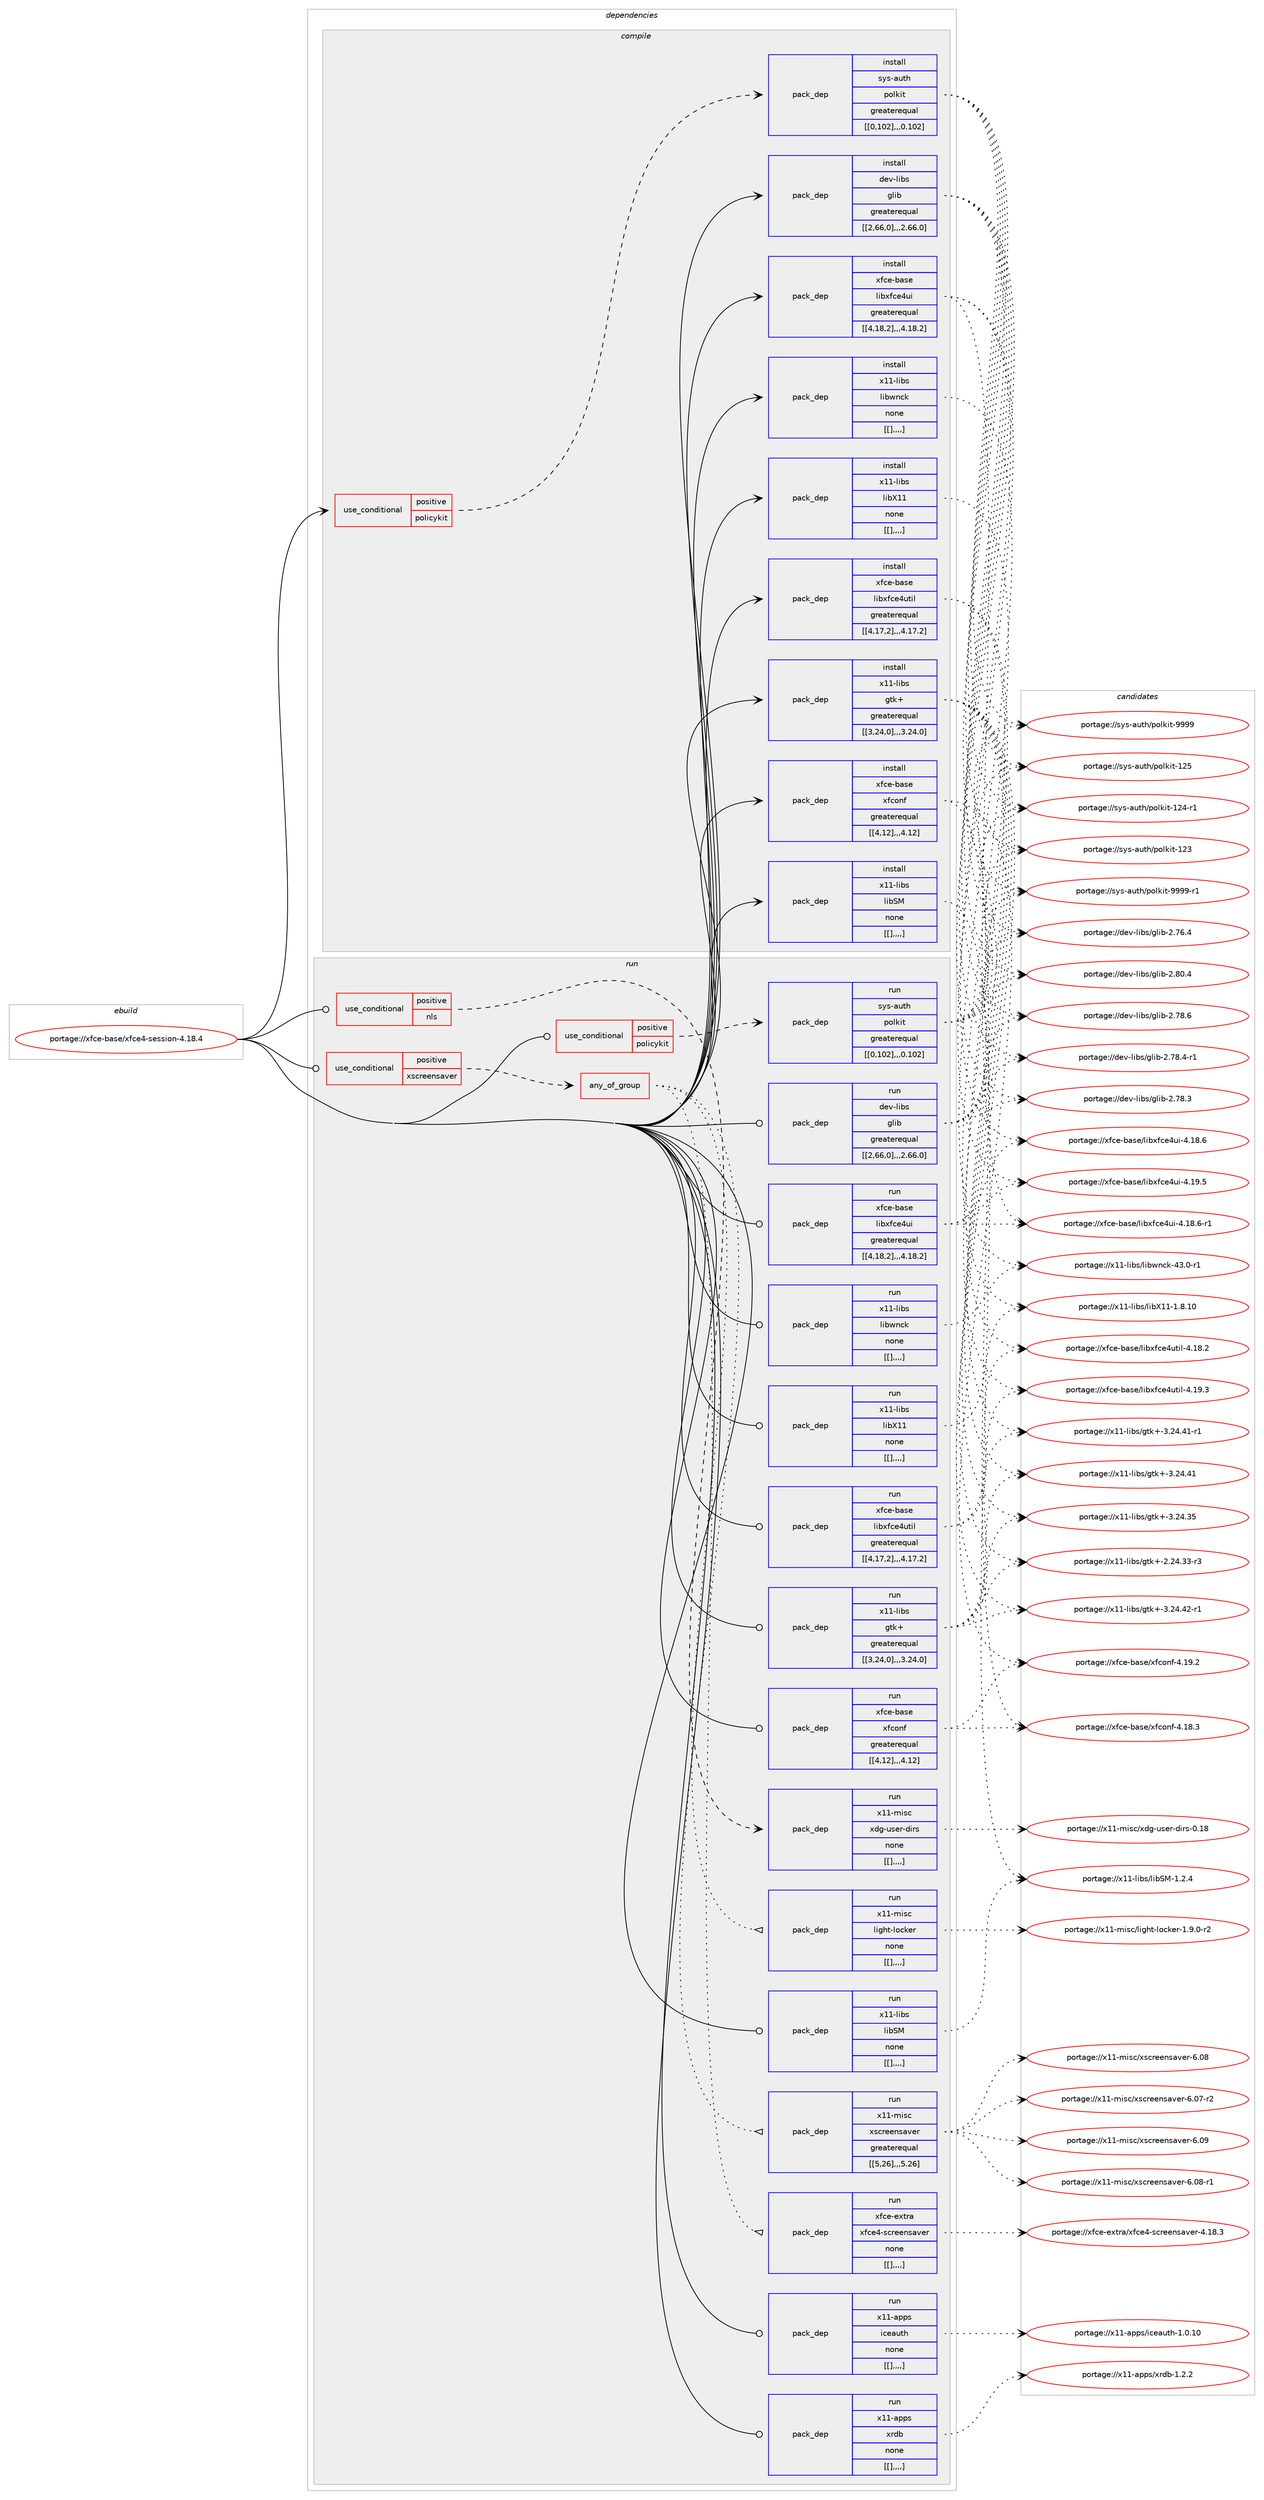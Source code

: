 digraph prolog {

# *************
# Graph options
# *************

newrank=true;
concentrate=true;
compound=true;
graph [rankdir=LR,fontname=Helvetica,fontsize=10,ranksep=1.5];#, ranksep=2.5, nodesep=0.2];
edge  [arrowhead=vee];
node  [fontname=Helvetica,fontsize=10];

# **********
# The ebuild
# **********

subgraph cluster_leftcol {
color=gray;
label=<<i>ebuild</i>>;
id [label="portage://xfce-base/xfce4-session-4.18.4", color=red, width=4, href="../xfce-base/xfce4-session-4.18.4.svg"];
}

# ****************
# The dependencies
# ****************

subgraph cluster_midcol {
color=gray;
label=<<i>dependencies</i>>;
subgraph cluster_compile {
fillcolor="#eeeeee";
style=filled;
label=<<i>compile</i>>;
subgraph cond11552 {
dependency34096 [label=<<TABLE BORDER="0" CELLBORDER="1" CELLSPACING="0" CELLPADDING="4"><TR><TD ROWSPAN="3" CELLPADDING="10">use_conditional</TD></TR><TR><TD>positive</TD></TR><TR><TD>policykit</TD></TR></TABLE>>, shape=none, color=red];
subgraph pack22304 {
dependency34097 [label=<<TABLE BORDER="0" CELLBORDER="1" CELLSPACING="0" CELLPADDING="4" WIDTH="220"><TR><TD ROWSPAN="6" CELLPADDING="30">pack_dep</TD></TR><TR><TD WIDTH="110">install</TD></TR><TR><TD>sys-auth</TD></TR><TR><TD>polkit</TD></TR><TR><TD>greaterequal</TD></TR><TR><TD>[[0,102],,,0.102]</TD></TR></TABLE>>, shape=none, color=blue];
}
dependency34096:e -> dependency34097:w [weight=20,style="dashed",arrowhead="vee"];
}
id:e -> dependency34096:w [weight=20,style="solid",arrowhead="vee"];
subgraph pack22305 {
dependency34098 [label=<<TABLE BORDER="0" CELLBORDER="1" CELLSPACING="0" CELLPADDING="4" WIDTH="220"><TR><TD ROWSPAN="6" CELLPADDING="30">pack_dep</TD></TR><TR><TD WIDTH="110">install</TD></TR><TR><TD>dev-libs</TD></TR><TR><TD>glib</TD></TR><TR><TD>greaterequal</TD></TR><TR><TD>[[2,66,0],,,2.66.0]</TD></TR></TABLE>>, shape=none, color=blue];
}
id:e -> dependency34098:w [weight=20,style="solid",arrowhead="vee"];
subgraph pack22306 {
dependency34099 [label=<<TABLE BORDER="0" CELLBORDER="1" CELLSPACING="0" CELLPADDING="4" WIDTH="220"><TR><TD ROWSPAN="6" CELLPADDING="30">pack_dep</TD></TR><TR><TD WIDTH="110">install</TD></TR><TR><TD>x11-libs</TD></TR><TR><TD>gtk+</TD></TR><TR><TD>greaterequal</TD></TR><TR><TD>[[3,24,0],,,3.24.0]</TD></TR></TABLE>>, shape=none, color=blue];
}
id:e -> dependency34099:w [weight=20,style="solid",arrowhead="vee"];
subgraph pack22307 {
dependency34100 [label=<<TABLE BORDER="0" CELLBORDER="1" CELLSPACING="0" CELLPADDING="4" WIDTH="220"><TR><TD ROWSPAN="6" CELLPADDING="30">pack_dep</TD></TR><TR><TD WIDTH="110">install</TD></TR><TR><TD>x11-libs</TD></TR><TR><TD>libSM</TD></TR><TR><TD>none</TD></TR><TR><TD>[[],,,,]</TD></TR></TABLE>>, shape=none, color=blue];
}
id:e -> dependency34100:w [weight=20,style="solid",arrowhead="vee"];
subgraph pack22308 {
dependency34101 [label=<<TABLE BORDER="0" CELLBORDER="1" CELLSPACING="0" CELLPADDING="4" WIDTH="220"><TR><TD ROWSPAN="6" CELLPADDING="30">pack_dep</TD></TR><TR><TD WIDTH="110">install</TD></TR><TR><TD>x11-libs</TD></TR><TR><TD>libX11</TD></TR><TR><TD>none</TD></TR><TR><TD>[[],,,,]</TD></TR></TABLE>>, shape=none, color=blue];
}
id:e -> dependency34101:w [weight=20,style="solid",arrowhead="vee"];
subgraph pack22309 {
dependency34102 [label=<<TABLE BORDER="0" CELLBORDER="1" CELLSPACING="0" CELLPADDING="4" WIDTH="220"><TR><TD ROWSPAN="6" CELLPADDING="30">pack_dep</TD></TR><TR><TD WIDTH="110">install</TD></TR><TR><TD>x11-libs</TD></TR><TR><TD>libwnck</TD></TR><TR><TD>none</TD></TR><TR><TD>[[],,,,]</TD></TR></TABLE>>, shape=none, color=blue];
}
id:e -> dependency34102:w [weight=20,style="solid",arrowhead="vee"];
subgraph pack22310 {
dependency34103 [label=<<TABLE BORDER="0" CELLBORDER="1" CELLSPACING="0" CELLPADDING="4" WIDTH="220"><TR><TD ROWSPAN="6" CELLPADDING="30">pack_dep</TD></TR><TR><TD WIDTH="110">install</TD></TR><TR><TD>xfce-base</TD></TR><TR><TD>libxfce4ui</TD></TR><TR><TD>greaterequal</TD></TR><TR><TD>[[4,18,2],,,4.18.2]</TD></TR></TABLE>>, shape=none, color=blue];
}
id:e -> dependency34103:w [weight=20,style="solid",arrowhead="vee"];
subgraph pack22311 {
dependency34104 [label=<<TABLE BORDER="0" CELLBORDER="1" CELLSPACING="0" CELLPADDING="4" WIDTH="220"><TR><TD ROWSPAN="6" CELLPADDING="30">pack_dep</TD></TR><TR><TD WIDTH="110">install</TD></TR><TR><TD>xfce-base</TD></TR><TR><TD>libxfce4util</TD></TR><TR><TD>greaterequal</TD></TR><TR><TD>[[4,17,2],,,4.17.2]</TD></TR></TABLE>>, shape=none, color=blue];
}
id:e -> dependency34104:w [weight=20,style="solid",arrowhead="vee"];
subgraph pack22312 {
dependency34105 [label=<<TABLE BORDER="0" CELLBORDER="1" CELLSPACING="0" CELLPADDING="4" WIDTH="220"><TR><TD ROWSPAN="6" CELLPADDING="30">pack_dep</TD></TR><TR><TD WIDTH="110">install</TD></TR><TR><TD>xfce-base</TD></TR><TR><TD>xfconf</TD></TR><TR><TD>greaterequal</TD></TR><TR><TD>[[4,12],,,4.12]</TD></TR></TABLE>>, shape=none, color=blue];
}
id:e -> dependency34105:w [weight=20,style="solid",arrowhead="vee"];
}
subgraph cluster_compileandrun {
fillcolor="#eeeeee";
style=filled;
label=<<i>compile and run</i>>;
}
subgraph cluster_run {
fillcolor="#eeeeee";
style=filled;
label=<<i>run</i>>;
subgraph cond11553 {
dependency34106 [label=<<TABLE BORDER="0" CELLBORDER="1" CELLSPACING="0" CELLPADDING="4"><TR><TD ROWSPAN="3" CELLPADDING="10">use_conditional</TD></TR><TR><TD>positive</TD></TR><TR><TD>nls</TD></TR></TABLE>>, shape=none, color=red];
subgraph pack22313 {
dependency34107 [label=<<TABLE BORDER="0" CELLBORDER="1" CELLSPACING="0" CELLPADDING="4" WIDTH="220"><TR><TD ROWSPAN="6" CELLPADDING="30">pack_dep</TD></TR><TR><TD WIDTH="110">run</TD></TR><TR><TD>x11-misc</TD></TR><TR><TD>xdg-user-dirs</TD></TR><TR><TD>none</TD></TR><TR><TD>[[],,,,]</TD></TR></TABLE>>, shape=none, color=blue];
}
dependency34106:e -> dependency34107:w [weight=20,style="dashed",arrowhead="vee"];
}
id:e -> dependency34106:w [weight=20,style="solid",arrowhead="odot"];
subgraph cond11554 {
dependency34108 [label=<<TABLE BORDER="0" CELLBORDER="1" CELLSPACING="0" CELLPADDING="4"><TR><TD ROWSPAN="3" CELLPADDING="10">use_conditional</TD></TR><TR><TD>positive</TD></TR><TR><TD>policykit</TD></TR></TABLE>>, shape=none, color=red];
subgraph pack22314 {
dependency34109 [label=<<TABLE BORDER="0" CELLBORDER="1" CELLSPACING="0" CELLPADDING="4" WIDTH="220"><TR><TD ROWSPAN="6" CELLPADDING="30">pack_dep</TD></TR><TR><TD WIDTH="110">run</TD></TR><TR><TD>sys-auth</TD></TR><TR><TD>polkit</TD></TR><TR><TD>greaterequal</TD></TR><TR><TD>[[0,102],,,0.102]</TD></TR></TABLE>>, shape=none, color=blue];
}
dependency34108:e -> dependency34109:w [weight=20,style="dashed",arrowhead="vee"];
}
id:e -> dependency34108:w [weight=20,style="solid",arrowhead="odot"];
subgraph cond11555 {
dependency34110 [label=<<TABLE BORDER="0" CELLBORDER="1" CELLSPACING="0" CELLPADDING="4"><TR><TD ROWSPAN="3" CELLPADDING="10">use_conditional</TD></TR><TR><TD>positive</TD></TR><TR><TD>xscreensaver</TD></TR></TABLE>>, shape=none, color=red];
subgraph any230 {
dependency34111 [label=<<TABLE BORDER="0" CELLBORDER="1" CELLSPACING="0" CELLPADDING="4"><TR><TD CELLPADDING="10">any_of_group</TD></TR></TABLE>>, shape=none, color=red];subgraph pack22315 {
dependency34112 [label=<<TABLE BORDER="0" CELLBORDER="1" CELLSPACING="0" CELLPADDING="4" WIDTH="220"><TR><TD ROWSPAN="6" CELLPADDING="30">pack_dep</TD></TR><TR><TD WIDTH="110">run</TD></TR><TR><TD>xfce-extra</TD></TR><TR><TD>xfce4-screensaver</TD></TR><TR><TD>none</TD></TR><TR><TD>[[],,,,]</TD></TR></TABLE>>, shape=none, color=blue];
}
dependency34111:e -> dependency34112:w [weight=20,style="dotted",arrowhead="oinv"];
subgraph pack22316 {
dependency34113 [label=<<TABLE BORDER="0" CELLBORDER="1" CELLSPACING="0" CELLPADDING="4" WIDTH="220"><TR><TD ROWSPAN="6" CELLPADDING="30">pack_dep</TD></TR><TR><TD WIDTH="110">run</TD></TR><TR><TD>x11-misc</TD></TR><TR><TD>xscreensaver</TD></TR><TR><TD>greaterequal</TD></TR><TR><TD>[[5,26],,,5.26]</TD></TR></TABLE>>, shape=none, color=blue];
}
dependency34111:e -> dependency34113:w [weight=20,style="dotted",arrowhead="oinv"];
subgraph pack22317 {
dependency34114 [label=<<TABLE BORDER="0" CELLBORDER="1" CELLSPACING="0" CELLPADDING="4" WIDTH="220"><TR><TD ROWSPAN="6" CELLPADDING="30">pack_dep</TD></TR><TR><TD WIDTH="110">run</TD></TR><TR><TD>x11-misc</TD></TR><TR><TD>light-locker</TD></TR><TR><TD>none</TD></TR><TR><TD>[[],,,,]</TD></TR></TABLE>>, shape=none, color=blue];
}
dependency34111:e -> dependency34114:w [weight=20,style="dotted",arrowhead="oinv"];
}
dependency34110:e -> dependency34111:w [weight=20,style="dashed",arrowhead="vee"];
}
id:e -> dependency34110:w [weight=20,style="solid",arrowhead="odot"];
subgraph pack22318 {
dependency34115 [label=<<TABLE BORDER="0" CELLBORDER="1" CELLSPACING="0" CELLPADDING="4" WIDTH="220"><TR><TD ROWSPAN="6" CELLPADDING="30">pack_dep</TD></TR><TR><TD WIDTH="110">run</TD></TR><TR><TD>dev-libs</TD></TR><TR><TD>glib</TD></TR><TR><TD>greaterequal</TD></TR><TR><TD>[[2,66,0],,,2.66.0]</TD></TR></TABLE>>, shape=none, color=blue];
}
id:e -> dependency34115:w [weight=20,style="solid",arrowhead="odot"];
subgraph pack22319 {
dependency34116 [label=<<TABLE BORDER="0" CELLBORDER="1" CELLSPACING="0" CELLPADDING="4" WIDTH="220"><TR><TD ROWSPAN="6" CELLPADDING="30">pack_dep</TD></TR><TR><TD WIDTH="110">run</TD></TR><TR><TD>x11-apps</TD></TR><TR><TD>iceauth</TD></TR><TR><TD>none</TD></TR><TR><TD>[[],,,,]</TD></TR></TABLE>>, shape=none, color=blue];
}
id:e -> dependency34116:w [weight=20,style="solid",arrowhead="odot"];
subgraph pack22320 {
dependency34117 [label=<<TABLE BORDER="0" CELLBORDER="1" CELLSPACING="0" CELLPADDING="4" WIDTH="220"><TR><TD ROWSPAN="6" CELLPADDING="30">pack_dep</TD></TR><TR><TD WIDTH="110">run</TD></TR><TR><TD>x11-apps</TD></TR><TR><TD>xrdb</TD></TR><TR><TD>none</TD></TR><TR><TD>[[],,,,]</TD></TR></TABLE>>, shape=none, color=blue];
}
id:e -> dependency34117:w [weight=20,style="solid",arrowhead="odot"];
subgraph pack22321 {
dependency34118 [label=<<TABLE BORDER="0" CELLBORDER="1" CELLSPACING="0" CELLPADDING="4" WIDTH="220"><TR><TD ROWSPAN="6" CELLPADDING="30">pack_dep</TD></TR><TR><TD WIDTH="110">run</TD></TR><TR><TD>x11-libs</TD></TR><TR><TD>gtk+</TD></TR><TR><TD>greaterequal</TD></TR><TR><TD>[[3,24,0],,,3.24.0]</TD></TR></TABLE>>, shape=none, color=blue];
}
id:e -> dependency34118:w [weight=20,style="solid",arrowhead="odot"];
subgraph pack22322 {
dependency34119 [label=<<TABLE BORDER="0" CELLBORDER="1" CELLSPACING="0" CELLPADDING="4" WIDTH="220"><TR><TD ROWSPAN="6" CELLPADDING="30">pack_dep</TD></TR><TR><TD WIDTH="110">run</TD></TR><TR><TD>x11-libs</TD></TR><TR><TD>libSM</TD></TR><TR><TD>none</TD></TR><TR><TD>[[],,,,]</TD></TR></TABLE>>, shape=none, color=blue];
}
id:e -> dependency34119:w [weight=20,style="solid",arrowhead="odot"];
subgraph pack22323 {
dependency34120 [label=<<TABLE BORDER="0" CELLBORDER="1" CELLSPACING="0" CELLPADDING="4" WIDTH="220"><TR><TD ROWSPAN="6" CELLPADDING="30">pack_dep</TD></TR><TR><TD WIDTH="110">run</TD></TR><TR><TD>x11-libs</TD></TR><TR><TD>libX11</TD></TR><TR><TD>none</TD></TR><TR><TD>[[],,,,]</TD></TR></TABLE>>, shape=none, color=blue];
}
id:e -> dependency34120:w [weight=20,style="solid",arrowhead="odot"];
subgraph pack22324 {
dependency34121 [label=<<TABLE BORDER="0" CELLBORDER="1" CELLSPACING="0" CELLPADDING="4" WIDTH="220"><TR><TD ROWSPAN="6" CELLPADDING="30">pack_dep</TD></TR><TR><TD WIDTH="110">run</TD></TR><TR><TD>x11-libs</TD></TR><TR><TD>libwnck</TD></TR><TR><TD>none</TD></TR><TR><TD>[[],,,,]</TD></TR></TABLE>>, shape=none, color=blue];
}
id:e -> dependency34121:w [weight=20,style="solid",arrowhead="odot"];
subgraph pack22325 {
dependency34122 [label=<<TABLE BORDER="0" CELLBORDER="1" CELLSPACING="0" CELLPADDING="4" WIDTH="220"><TR><TD ROWSPAN="6" CELLPADDING="30">pack_dep</TD></TR><TR><TD WIDTH="110">run</TD></TR><TR><TD>xfce-base</TD></TR><TR><TD>libxfce4ui</TD></TR><TR><TD>greaterequal</TD></TR><TR><TD>[[4,18,2],,,4.18.2]</TD></TR></TABLE>>, shape=none, color=blue];
}
id:e -> dependency34122:w [weight=20,style="solid",arrowhead="odot"];
subgraph pack22326 {
dependency34123 [label=<<TABLE BORDER="0" CELLBORDER="1" CELLSPACING="0" CELLPADDING="4" WIDTH="220"><TR><TD ROWSPAN="6" CELLPADDING="30">pack_dep</TD></TR><TR><TD WIDTH="110">run</TD></TR><TR><TD>xfce-base</TD></TR><TR><TD>libxfce4util</TD></TR><TR><TD>greaterequal</TD></TR><TR><TD>[[4,17,2],,,4.17.2]</TD></TR></TABLE>>, shape=none, color=blue];
}
id:e -> dependency34123:w [weight=20,style="solid",arrowhead="odot"];
subgraph pack22327 {
dependency34124 [label=<<TABLE BORDER="0" CELLBORDER="1" CELLSPACING="0" CELLPADDING="4" WIDTH="220"><TR><TD ROWSPAN="6" CELLPADDING="30">pack_dep</TD></TR><TR><TD WIDTH="110">run</TD></TR><TR><TD>xfce-base</TD></TR><TR><TD>xfconf</TD></TR><TR><TD>greaterequal</TD></TR><TR><TD>[[4,12],,,4.12]</TD></TR></TABLE>>, shape=none, color=blue];
}
id:e -> dependency34124:w [weight=20,style="solid",arrowhead="odot"];
}
}

# **************
# The candidates
# **************

subgraph cluster_choices {
rank=same;
color=gray;
label=<<i>candidates</i>>;

subgraph choice22304 {
color=black;
nodesep=1;
choice11512111545971171161044711211110810710511645575757574511449 [label="portage://sys-auth/polkit-9999-r1", color=red, width=4,href="../sys-auth/polkit-9999-r1.svg"];
choice1151211154597117116104471121111081071051164557575757 [label="portage://sys-auth/polkit-9999", color=red, width=4,href="../sys-auth/polkit-9999.svg"];
choice11512111545971171161044711211110810710511645495053 [label="portage://sys-auth/polkit-125", color=red, width=4,href="../sys-auth/polkit-125.svg"];
choice115121115459711711610447112111108107105116454950524511449 [label="portage://sys-auth/polkit-124-r1", color=red, width=4,href="../sys-auth/polkit-124-r1.svg"];
choice11512111545971171161044711211110810710511645495051 [label="portage://sys-auth/polkit-123", color=red, width=4,href="../sys-auth/polkit-123.svg"];
dependency34097:e -> choice11512111545971171161044711211110810710511645575757574511449:w [style=dotted,weight="100"];
dependency34097:e -> choice1151211154597117116104471121111081071051164557575757:w [style=dotted,weight="100"];
dependency34097:e -> choice11512111545971171161044711211110810710511645495053:w [style=dotted,weight="100"];
dependency34097:e -> choice115121115459711711610447112111108107105116454950524511449:w [style=dotted,weight="100"];
dependency34097:e -> choice11512111545971171161044711211110810710511645495051:w [style=dotted,weight="100"];
}
subgraph choice22305 {
color=black;
nodesep=1;
choice1001011184510810598115471031081059845504656484652 [label="portage://dev-libs/glib-2.80.4", color=red, width=4,href="../dev-libs/glib-2.80.4.svg"];
choice1001011184510810598115471031081059845504655564654 [label="portage://dev-libs/glib-2.78.6", color=red, width=4,href="../dev-libs/glib-2.78.6.svg"];
choice10010111845108105981154710310810598455046555646524511449 [label="portage://dev-libs/glib-2.78.4-r1", color=red, width=4,href="../dev-libs/glib-2.78.4-r1.svg"];
choice1001011184510810598115471031081059845504655564651 [label="portage://dev-libs/glib-2.78.3", color=red, width=4,href="../dev-libs/glib-2.78.3.svg"];
choice1001011184510810598115471031081059845504655544652 [label="portage://dev-libs/glib-2.76.4", color=red, width=4,href="../dev-libs/glib-2.76.4.svg"];
dependency34098:e -> choice1001011184510810598115471031081059845504656484652:w [style=dotted,weight="100"];
dependency34098:e -> choice1001011184510810598115471031081059845504655564654:w [style=dotted,weight="100"];
dependency34098:e -> choice10010111845108105981154710310810598455046555646524511449:w [style=dotted,weight="100"];
dependency34098:e -> choice1001011184510810598115471031081059845504655564651:w [style=dotted,weight="100"];
dependency34098:e -> choice1001011184510810598115471031081059845504655544652:w [style=dotted,weight="100"];
}
subgraph choice22306 {
color=black;
nodesep=1;
choice12049494510810598115471031161074345514650524652504511449 [label="portage://x11-libs/gtk+-3.24.42-r1", color=red, width=4,href="../x11-libs/gtk+-3.24.42-r1.svg"];
choice12049494510810598115471031161074345514650524652494511449 [label="portage://x11-libs/gtk+-3.24.41-r1", color=red, width=4,href="../x11-libs/gtk+-3.24.41-r1.svg"];
choice1204949451081059811547103116107434551465052465249 [label="portage://x11-libs/gtk+-3.24.41", color=red, width=4,href="../x11-libs/gtk+-3.24.41.svg"];
choice1204949451081059811547103116107434551465052465153 [label="portage://x11-libs/gtk+-3.24.35", color=red, width=4,href="../x11-libs/gtk+-3.24.35.svg"];
choice12049494510810598115471031161074345504650524651514511451 [label="portage://x11-libs/gtk+-2.24.33-r3", color=red, width=4,href="../x11-libs/gtk+-2.24.33-r3.svg"];
dependency34099:e -> choice12049494510810598115471031161074345514650524652504511449:w [style=dotted,weight="100"];
dependency34099:e -> choice12049494510810598115471031161074345514650524652494511449:w [style=dotted,weight="100"];
dependency34099:e -> choice1204949451081059811547103116107434551465052465249:w [style=dotted,weight="100"];
dependency34099:e -> choice1204949451081059811547103116107434551465052465153:w [style=dotted,weight="100"];
dependency34099:e -> choice12049494510810598115471031161074345504650524651514511451:w [style=dotted,weight="100"];
}
subgraph choice22307 {
color=black;
nodesep=1;
choice1204949451081059811547108105988377454946504652 [label="portage://x11-libs/libSM-1.2.4", color=red, width=4,href="../x11-libs/libSM-1.2.4.svg"];
dependency34100:e -> choice1204949451081059811547108105988377454946504652:w [style=dotted,weight="100"];
}
subgraph choice22308 {
color=black;
nodesep=1;
choice12049494510810598115471081059888494945494656464948 [label="portage://x11-libs/libX11-1.8.10", color=red, width=4,href="../x11-libs/libX11-1.8.10.svg"];
dependency34101:e -> choice12049494510810598115471081059888494945494656464948:w [style=dotted,weight="100"];
}
subgraph choice22309 {
color=black;
nodesep=1;
choice1204949451081059811547108105981191109910745525146484511449 [label="portage://x11-libs/libwnck-43.0-r1", color=red, width=4,href="../x11-libs/libwnck-43.0-r1.svg"];
dependency34102:e -> choice1204949451081059811547108105981191109910745525146484511449:w [style=dotted,weight="100"];
}
subgraph choice22310 {
color=black;
nodesep=1;
choice120102991014598971151014710810598120102991015211710545524649574653 [label="portage://xfce-base/libxfce4ui-4.19.5", color=red, width=4,href="../xfce-base/libxfce4ui-4.19.5.svg"];
choice1201029910145989711510147108105981201029910152117105455246495646544511449 [label="portage://xfce-base/libxfce4ui-4.18.6-r1", color=red, width=4,href="../xfce-base/libxfce4ui-4.18.6-r1.svg"];
choice120102991014598971151014710810598120102991015211710545524649564654 [label="portage://xfce-base/libxfce4ui-4.18.6", color=red, width=4,href="../xfce-base/libxfce4ui-4.18.6.svg"];
dependency34103:e -> choice120102991014598971151014710810598120102991015211710545524649574653:w [style=dotted,weight="100"];
dependency34103:e -> choice1201029910145989711510147108105981201029910152117105455246495646544511449:w [style=dotted,weight="100"];
dependency34103:e -> choice120102991014598971151014710810598120102991015211710545524649564654:w [style=dotted,weight="100"];
}
subgraph choice22311 {
color=black;
nodesep=1;
choice120102991014598971151014710810598120102991015211711610510845524649574651 [label="portage://xfce-base/libxfce4util-4.19.3", color=red, width=4,href="../xfce-base/libxfce4util-4.19.3.svg"];
choice120102991014598971151014710810598120102991015211711610510845524649564650 [label="portage://xfce-base/libxfce4util-4.18.2", color=red, width=4,href="../xfce-base/libxfce4util-4.18.2.svg"];
dependency34104:e -> choice120102991014598971151014710810598120102991015211711610510845524649574651:w [style=dotted,weight="100"];
dependency34104:e -> choice120102991014598971151014710810598120102991015211711610510845524649564650:w [style=dotted,weight="100"];
}
subgraph choice22312 {
color=black;
nodesep=1;
choice12010299101459897115101471201029911111010245524649574650 [label="portage://xfce-base/xfconf-4.19.2", color=red, width=4,href="../xfce-base/xfconf-4.19.2.svg"];
choice12010299101459897115101471201029911111010245524649564651 [label="portage://xfce-base/xfconf-4.18.3", color=red, width=4,href="../xfce-base/xfconf-4.18.3.svg"];
dependency34105:e -> choice12010299101459897115101471201029911111010245524649574650:w [style=dotted,weight="100"];
dependency34105:e -> choice12010299101459897115101471201029911111010245524649564651:w [style=dotted,weight="100"];
}
subgraph choice22313 {
color=black;
nodesep=1;
choice120494945109105115994712010010345117115101114451001051141154548464956 [label="portage://x11-misc/xdg-user-dirs-0.18", color=red, width=4,href="../x11-misc/xdg-user-dirs-0.18.svg"];
dependency34107:e -> choice120494945109105115994712010010345117115101114451001051141154548464956:w [style=dotted,weight="100"];
}
subgraph choice22314 {
color=black;
nodesep=1;
choice11512111545971171161044711211110810710511645575757574511449 [label="portage://sys-auth/polkit-9999-r1", color=red, width=4,href="../sys-auth/polkit-9999-r1.svg"];
choice1151211154597117116104471121111081071051164557575757 [label="portage://sys-auth/polkit-9999", color=red, width=4,href="../sys-auth/polkit-9999.svg"];
choice11512111545971171161044711211110810710511645495053 [label="portage://sys-auth/polkit-125", color=red, width=4,href="../sys-auth/polkit-125.svg"];
choice115121115459711711610447112111108107105116454950524511449 [label="portage://sys-auth/polkit-124-r1", color=red, width=4,href="../sys-auth/polkit-124-r1.svg"];
choice11512111545971171161044711211110810710511645495051 [label="portage://sys-auth/polkit-123", color=red, width=4,href="../sys-auth/polkit-123.svg"];
dependency34109:e -> choice11512111545971171161044711211110810710511645575757574511449:w [style=dotted,weight="100"];
dependency34109:e -> choice1151211154597117116104471121111081071051164557575757:w [style=dotted,weight="100"];
dependency34109:e -> choice11512111545971171161044711211110810710511645495053:w [style=dotted,weight="100"];
dependency34109:e -> choice115121115459711711610447112111108107105116454950524511449:w [style=dotted,weight="100"];
dependency34109:e -> choice11512111545971171161044711211110810710511645495051:w [style=dotted,weight="100"];
}
subgraph choice22315 {
color=black;
nodesep=1;
choice12010299101451011201161149747120102991015245115991141011011101159711810111445524649564651 [label="portage://xfce-extra/xfce4-screensaver-4.18.3", color=red, width=4,href="../xfce-extra/xfce4-screensaver-4.18.3.svg"];
dependency34112:e -> choice12010299101451011201161149747120102991015245115991141011011101159711810111445524649564651:w [style=dotted,weight="100"];
}
subgraph choice22316 {
color=black;
nodesep=1;
choice120494945109105115994712011599114101101110115971181011144554464857 [label="portage://x11-misc/xscreensaver-6.09", color=red, width=4,href="../x11-misc/xscreensaver-6.09.svg"];
choice1204949451091051159947120115991141011011101159711810111445544648564511449 [label="portage://x11-misc/xscreensaver-6.08-r1", color=red, width=4,href="../x11-misc/xscreensaver-6.08-r1.svg"];
choice120494945109105115994712011599114101101110115971181011144554464856 [label="portage://x11-misc/xscreensaver-6.08", color=red, width=4,href="../x11-misc/xscreensaver-6.08.svg"];
choice1204949451091051159947120115991141011011101159711810111445544648554511450 [label="portage://x11-misc/xscreensaver-6.07-r2", color=red, width=4,href="../x11-misc/xscreensaver-6.07-r2.svg"];
dependency34113:e -> choice120494945109105115994712011599114101101110115971181011144554464857:w [style=dotted,weight="100"];
dependency34113:e -> choice1204949451091051159947120115991141011011101159711810111445544648564511449:w [style=dotted,weight="100"];
dependency34113:e -> choice120494945109105115994712011599114101101110115971181011144554464856:w [style=dotted,weight="100"];
dependency34113:e -> choice1204949451091051159947120115991141011011101159711810111445544648554511450:w [style=dotted,weight="100"];
}
subgraph choice22317 {
color=black;
nodesep=1;
choice120494945109105115994710810510310411645108111991071011144549465746484511450 [label="portage://x11-misc/light-locker-1.9.0-r2", color=red, width=4,href="../x11-misc/light-locker-1.9.0-r2.svg"];
dependency34114:e -> choice120494945109105115994710810510310411645108111991071011144549465746484511450:w [style=dotted,weight="100"];
}
subgraph choice22318 {
color=black;
nodesep=1;
choice1001011184510810598115471031081059845504656484652 [label="portage://dev-libs/glib-2.80.4", color=red, width=4,href="../dev-libs/glib-2.80.4.svg"];
choice1001011184510810598115471031081059845504655564654 [label="portage://dev-libs/glib-2.78.6", color=red, width=4,href="../dev-libs/glib-2.78.6.svg"];
choice10010111845108105981154710310810598455046555646524511449 [label="portage://dev-libs/glib-2.78.4-r1", color=red, width=4,href="../dev-libs/glib-2.78.4-r1.svg"];
choice1001011184510810598115471031081059845504655564651 [label="portage://dev-libs/glib-2.78.3", color=red, width=4,href="../dev-libs/glib-2.78.3.svg"];
choice1001011184510810598115471031081059845504655544652 [label="portage://dev-libs/glib-2.76.4", color=red, width=4,href="../dev-libs/glib-2.76.4.svg"];
dependency34115:e -> choice1001011184510810598115471031081059845504656484652:w [style=dotted,weight="100"];
dependency34115:e -> choice1001011184510810598115471031081059845504655564654:w [style=dotted,weight="100"];
dependency34115:e -> choice10010111845108105981154710310810598455046555646524511449:w [style=dotted,weight="100"];
dependency34115:e -> choice1001011184510810598115471031081059845504655564651:w [style=dotted,weight="100"];
dependency34115:e -> choice1001011184510810598115471031081059845504655544652:w [style=dotted,weight="100"];
}
subgraph choice22319 {
color=black;
nodesep=1;
choice1204949459711211211547105991019711711610445494648464948 [label="portage://x11-apps/iceauth-1.0.10", color=red, width=4,href="../x11-apps/iceauth-1.0.10.svg"];
dependency34116:e -> choice1204949459711211211547105991019711711610445494648464948:w [style=dotted,weight="100"];
}
subgraph choice22320 {
color=black;
nodesep=1;
choice120494945971121121154712011410098454946504650 [label="portage://x11-apps/xrdb-1.2.2", color=red, width=4,href="../x11-apps/xrdb-1.2.2.svg"];
dependency34117:e -> choice120494945971121121154712011410098454946504650:w [style=dotted,weight="100"];
}
subgraph choice22321 {
color=black;
nodesep=1;
choice12049494510810598115471031161074345514650524652504511449 [label="portage://x11-libs/gtk+-3.24.42-r1", color=red, width=4,href="../x11-libs/gtk+-3.24.42-r1.svg"];
choice12049494510810598115471031161074345514650524652494511449 [label="portage://x11-libs/gtk+-3.24.41-r1", color=red, width=4,href="../x11-libs/gtk+-3.24.41-r1.svg"];
choice1204949451081059811547103116107434551465052465249 [label="portage://x11-libs/gtk+-3.24.41", color=red, width=4,href="../x11-libs/gtk+-3.24.41.svg"];
choice1204949451081059811547103116107434551465052465153 [label="portage://x11-libs/gtk+-3.24.35", color=red, width=4,href="../x11-libs/gtk+-3.24.35.svg"];
choice12049494510810598115471031161074345504650524651514511451 [label="portage://x11-libs/gtk+-2.24.33-r3", color=red, width=4,href="../x11-libs/gtk+-2.24.33-r3.svg"];
dependency34118:e -> choice12049494510810598115471031161074345514650524652504511449:w [style=dotted,weight="100"];
dependency34118:e -> choice12049494510810598115471031161074345514650524652494511449:w [style=dotted,weight="100"];
dependency34118:e -> choice1204949451081059811547103116107434551465052465249:w [style=dotted,weight="100"];
dependency34118:e -> choice1204949451081059811547103116107434551465052465153:w [style=dotted,weight="100"];
dependency34118:e -> choice12049494510810598115471031161074345504650524651514511451:w [style=dotted,weight="100"];
}
subgraph choice22322 {
color=black;
nodesep=1;
choice1204949451081059811547108105988377454946504652 [label="portage://x11-libs/libSM-1.2.4", color=red, width=4,href="../x11-libs/libSM-1.2.4.svg"];
dependency34119:e -> choice1204949451081059811547108105988377454946504652:w [style=dotted,weight="100"];
}
subgraph choice22323 {
color=black;
nodesep=1;
choice12049494510810598115471081059888494945494656464948 [label="portage://x11-libs/libX11-1.8.10", color=red, width=4,href="../x11-libs/libX11-1.8.10.svg"];
dependency34120:e -> choice12049494510810598115471081059888494945494656464948:w [style=dotted,weight="100"];
}
subgraph choice22324 {
color=black;
nodesep=1;
choice1204949451081059811547108105981191109910745525146484511449 [label="portage://x11-libs/libwnck-43.0-r1", color=red, width=4,href="../x11-libs/libwnck-43.0-r1.svg"];
dependency34121:e -> choice1204949451081059811547108105981191109910745525146484511449:w [style=dotted,weight="100"];
}
subgraph choice22325 {
color=black;
nodesep=1;
choice120102991014598971151014710810598120102991015211710545524649574653 [label="portage://xfce-base/libxfce4ui-4.19.5", color=red, width=4,href="../xfce-base/libxfce4ui-4.19.5.svg"];
choice1201029910145989711510147108105981201029910152117105455246495646544511449 [label="portage://xfce-base/libxfce4ui-4.18.6-r1", color=red, width=4,href="../xfce-base/libxfce4ui-4.18.6-r1.svg"];
choice120102991014598971151014710810598120102991015211710545524649564654 [label="portage://xfce-base/libxfce4ui-4.18.6", color=red, width=4,href="../xfce-base/libxfce4ui-4.18.6.svg"];
dependency34122:e -> choice120102991014598971151014710810598120102991015211710545524649574653:w [style=dotted,weight="100"];
dependency34122:e -> choice1201029910145989711510147108105981201029910152117105455246495646544511449:w [style=dotted,weight="100"];
dependency34122:e -> choice120102991014598971151014710810598120102991015211710545524649564654:w [style=dotted,weight="100"];
}
subgraph choice22326 {
color=black;
nodesep=1;
choice120102991014598971151014710810598120102991015211711610510845524649574651 [label="portage://xfce-base/libxfce4util-4.19.3", color=red, width=4,href="../xfce-base/libxfce4util-4.19.3.svg"];
choice120102991014598971151014710810598120102991015211711610510845524649564650 [label="portage://xfce-base/libxfce4util-4.18.2", color=red, width=4,href="../xfce-base/libxfce4util-4.18.2.svg"];
dependency34123:e -> choice120102991014598971151014710810598120102991015211711610510845524649574651:w [style=dotted,weight="100"];
dependency34123:e -> choice120102991014598971151014710810598120102991015211711610510845524649564650:w [style=dotted,weight="100"];
}
subgraph choice22327 {
color=black;
nodesep=1;
choice12010299101459897115101471201029911111010245524649574650 [label="portage://xfce-base/xfconf-4.19.2", color=red, width=4,href="../xfce-base/xfconf-4.19.2.svg"];
choice12010299101459897115101471201029911111010245524649564651 [label="portage://xfce-base/xfconf-4.18.3", color=red, width=4,href="../xfce-base/xfconf-4.18.3.svg"];
dependency34124:e -> choice12010299101459897115101471201029911111010245524649574650:w [style=dotted,weight="100"];
dependency34124:e -> choice12010299101459897115101471201029911111010245524649564651:w [style=dotted,weight="100"];
}
}

}
